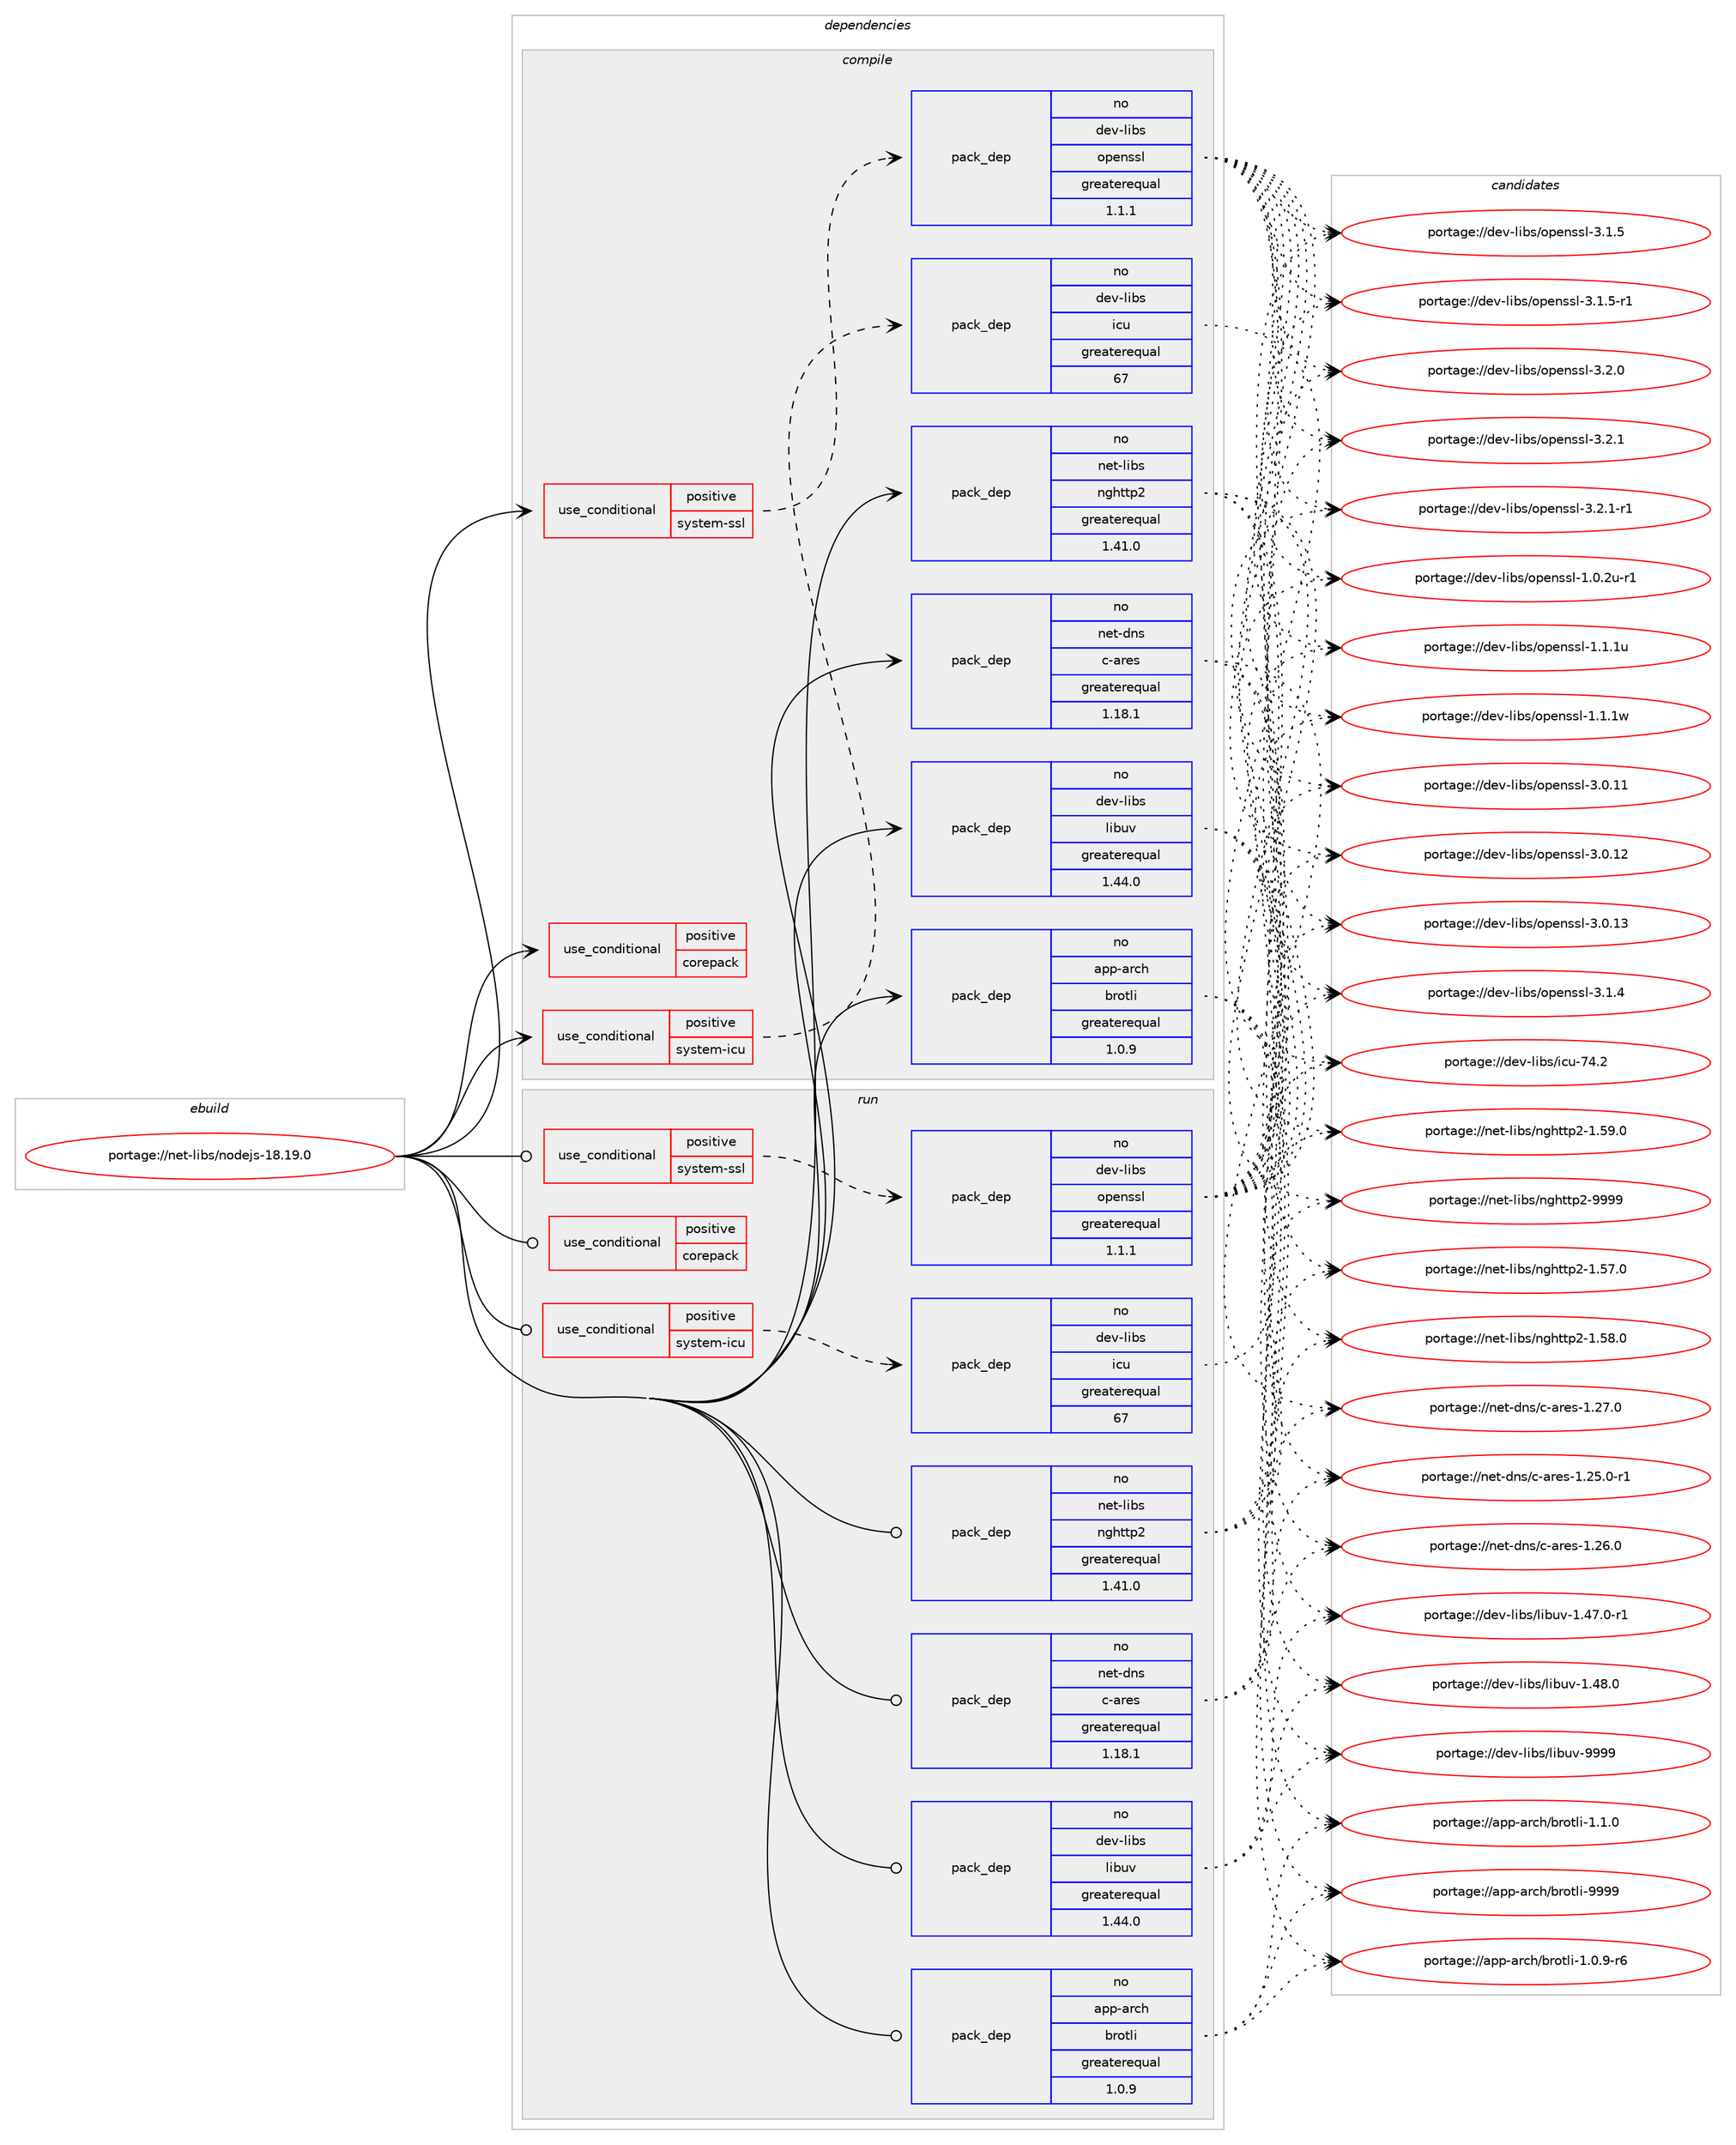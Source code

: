 digraph prolog {

# *************
# Graph options
# *************

newrank=true;
concentrate=true;
compound=true;
graph [rankdir=LR,fontname=Helvetica,fontsize=10,ranksep=1.5];#, ranksep=2.5, nodesep=0.2];
edge  [arrowhead=vee];
node  [fontname=Helvetica,fontsize=10];

# **********
# The ebuild
# **********

subgraph cluster_leftcol {
color=gray;
rank=same;
label=<<i>ebuild</i>>;
id [label="portage://net-libs/nodejs-18.19.0", color=red, width=4, href="../net-libs/nodejs-18.19.0.svg"];
}

# ****************
# The dependencies
# ****************

subgraph cluster_midcol {
color=gray;
label=<<i>dependencies</i>>;
subgraph cluster_compile {
fillcolor="#eeeeee";
style=filled;
label=<<i>compile</i>>;
subgraph cond2934 {
dependency4240 [label=<<TABLE BORDER="0" CELLBORDER="1" CELLSPACING="0" CELLPADDING="4"><TR><TD ROWSPAN="3" CELLPADDING="10">use_conditional</TD></TR><TR><TD>positive</TD></TR><TR><TD>corepack</TD></TR></TABLE>>, shape=none, color=red];
# *** BEGIN UNKNOWN DEPENDENCY TYPE (TODO) ***
# dependency4240 -> package_dependency(portage://net-libs/nodejs-18.19.0,install,weak,sys-apps,yarn,none,[,,],[],[])
# *** END UNKNOWN DEPENDENCY TYPE (TODO) ***

}
id:e -> dependency4240:w [weight=20,style="solid",arrowhead="vee"];
subgraph cond2935 {
dependency4241 [label=<<TABLE BORDER="0" CELLBORDER="1" CELLSPACING="0" CELLPADDING="4"><TR><TD ROWSPAN="3" CELLPADDING="10">use_conditional</TD></TR><TR><TD>positive</TD></TR><TR><TD>system-icu</TD></TR></TABLE>>, shape=none, color=red];
subgraph pack1254 {
dependency4242 [label=<<TABLE BORDER="0" CELLBORDER="1" CELLSPACING="0" CELLPADDING="4" WIDTH="220"><TR><TD ROWSPAN="6" CELLPADDING="30">pack_dep</TD></TR><TR><TD WIDTH="110">no</TD></TR><TR><TD>dev-libs</TD></TR><TR><TD>icu</TD></TR><TR><TD>greaterequal</TD></TR><TR><TD>67</TD></TR></TABLE>>, shape=none, color=blue];
}
dependency4241:e -> dependency4242:w [weight=20,style="dashed",arrowhead="vee"];
}
id:e -> dependency4241:w [weight=20,style="solid",arrowhead="vee"];
subgraph cond2936 {
dependency4243 [label=<<TABLE BORDER="0" CELLBORDER="1" CELLSPACING="0" CELLPADDING="4"><TR><TD ROWSPAN="3" CELLPADDING="10">use_conditional</TD></TR><TR><TD>positive</TD></TR><TR><TD>system-ssl</TD></TR></TABLE>>, shape=none, color=red];
subgraph pack1255 {
dependency4244 [label=<<TABLE BORDER="0" CELLBORDER="1" CELLSPACING="0" CELLPADDING="4" WIDTH="220"><TR><TD ROWSPAN="6" CELLPADDING="30">pack_dep</TD></TR><TR><TD WIDTH="110">no</TD></TR><TR><TD>dev-libs</TD></TR><TR><TD>openssl</TD></TR><TR><TD>greaterequal</TD></TR><TR><TD>1.1.1</TD></TR></TABLE>>, shape=none, color=blue];
}
dependency4243:e -> dependency4244:w [weight=20,style="dashed",arrowhead="vee"];
}
id:e -> dependency4243:w [weight=20,style="solid",arrowhead="vee"];
subgraph pack1256 {
dependency4245 [label=<<TABLE BORDER="0" CELLBORDER="1" CELLSPACING="0" CELLPADDING="4" WIDTH="220"><TR><TD ROWSPAN="6" CELLPADDING="30">pack_dep</TD></TR><TR><TD WIDTH="110">no</TD></TR><TR><TD>app-arch</TD></TR><TR><TD>brotli</TD></TR><TR><TD>greaterequal</TD></TR><TR><TD>1.0.9</TD></TR></TABLE>>, shape=none, color=blue];
}
id:e -> dependency4245:w [weight=20,style="solid",arrowhead="vee"];
subgraph pack1257 {
dependency4246 [label=<<TABLE BORDER="0" CELLBORDER="1" CELLSPACING="0" CELLPADDING="4" WIDTH="220"><TR><TD ROWSPAN="6" CELLPADDING="30">pack_dep</TD></TR><TR><TD WIDTH="110">no</TD></TR><TR><TD>dev-libs</TD></TR><TR><TD>libuv</TD></TR><TR><TD>greaterequal</TD></TR><TR><TD>1.44.0</TD></TR></TABLE>>, shape=none, color=blue];
}
id:e -> dependency4246:w [weight=20,style="solid",arrowhead="vee"];
subgraph pack1258 {
dependency4247 [label=<<TABLE BORDER="0" CELLBORDER="1" CELLSPACING="0" CELLPADDING="4" WIDTH="220"><TR><TD ROWSPAN="6" CELLPADDING="30">pack_dep</TD></TR><TR><TD WIDTH="110">no</TD></TR><TR><TD>net-dns</TD></TR><TR><TD>c-ares</TD></TR><TR><TD>greaterequal</TD></TR><TR><TD>1.18.1</TD></TR></TABLE>>, shape=none, color=blue];
}
id:e -> dependency4247:w [weight=20,style="solid",arrowhead="vee"];
subgraph pack1259 {
dependency4248 [label=<<TABLE BORDER="0" CELLBORDER="1" CELLSPACING="0" CELLPADDING="4" WIDTH="220"><TR><TD ROWSPAN="6" CELLPADDING="30">pack_dep</TD></TR><TR><TD WIDTH="110">no</TD></TR><TR><TD>net-libs</TD></TR><TR><TD>nghttp2</TD></TR><TR><TD>greaterequal</TD></TR><TR><TD>1.41.0</TD></TR></TABLE>>, shape=none, color=blue];
}
id:e -> dependency4248:w [weight=20,style="solid",arrowhead="vee"];
# *** BEGIN UNKNOWN DEPENDENCY TYPE (TODO) ***
# id -> package_dependency(portage://net-libs/nodejs-18.19.0,install,no,sys-devel,gcc,none,[,,],any_different_slot,[])
# *** END UNKNOWN DEPENDENCY TYPE (TODO) ***

# *** BEGIN UNKNOWN DEPENDENCY TYPE (TODO) ***
# id -> package_dependency(portage://net-libs/nodejs-18.19.0,install,no,sys-libs,zlib,none,[,,],[],[])
# *** END UNKNOWN DEPENDENCY TYPE (TODO) ***

}
subgraph cluster_compileandrun {
fillcolor="#eeeeee";
style=filled;
label=<<i>compile and run</i>>;
}
subgraph cluster_run {
fillcolor="#eeeeee";
style=filled;
label=<<i>run</i>>;
subgraph cond2937 {
dependency4249 [label=<<TABLE BORDER="0" CELLBORDER="1" CELLSPACING="0" CELLPADDING="4"><TR><TD ROWSPAN="3" CELLPADDING="10">use_conditional</TD></TR><TR><TD>positive</TD></TR><TR><TD>corepack</TD></TR></TABLE>>, shape=none, color=red];
# *** BEGIN UNKNOWN DEPENDENCY TYPE (TODO) ***
# dependency4249 -> package_dependency(portage://net-libs/nodejs-18.19.0,run,weak,sys-apps,yarn,none,[,,],[],[])
# *** END UNKNOWN DEPENDENCY TYPE (TODO) ***

}
id:e -> dependency4249:w [weight=20,style="solid",arrowhead="odot"];
subgraph cond2938 {
dependency4250 [label=<<TABLE BORDER="0" CELLBORDER="1" CELLSPACING="0" CELLPADDING="4"><TR><TD ROWSPAN="3" CELLPADDING="10">use_conditional</TD></TR><TR><TD>positive</TD></TR><TR><TD>system-icu</TD></TR></TABLE>>, shape=none, color=red];
subgraph pack1260 {
dependency4251 [label=<<TABLE BORDER="0" CELLBORDER="1" CELLSPACING="0" CELLPADDING="4" WIDTH="220"><TR><TD ROWSPAN="6" CELLPADDING="30">pack_dep</TD></TR><TR><TD WIDTH="110">no</TD></TR><TR><TD>dev-libs</TD></TR><TR><TD>icu</TD></TR><TR><TD>greaterequal</TD></TR><TR><TD>67</TD></TR></TABLE>>, shape=none, color=blue];
}
dependency4250:e -> dependency4251:w [weight=20,style="dashed",arrowhead="vee"];
}
id:e -> dependency4250:w [weight=20,style="solid",arrowhead="odot"];
subgraph cond2939 {
dependency4252 [label=<<TABLE BORDER="0" CELLBORDER="1" CELLSPACING="0" CELLPADDING="4"><TR><TD ROWSPAN="3" CELLPADDING="10">use_conditional</TD></TR><TR><TD>positive</TD></TR><TR><TD>system-ssl</TD></TR></TABLE>>, shape=none, color=red];
subgraph pack1261 {
dependency4253 [label=<<TABLE BORDER="0" CELLBORDER="1" CELLSPACING="0" CELLPADDING="4" WIDTH="220"><TR><TD ROWSPAN="6" CELLPADDING="30">pack_dep</TD></TR><TR><TD WIDTH="110">no</TD></TR><TR><TD>dev-libs</TD></TR><TR><TD>openssl</TD></TR><TR><TD>greaterequal</TD></TR><TR><TD>1.1.1</TD></TR></TABLE>>, shape=none, color=blue];
}
dependency4252:e -> dependency4253:w [weight=20,style="dashed",arrowhead="vee"];
}
id:e -> dependency4252:w [weight=20,style="solid",arrowhead="odot"];
subgraph pack1262 {
dependency4254 [label=<<TABLE BORDER="0" CELLBORDER="1" CELLSPACING="0" CELLPADDING="4" WIDTH="220"><TR><TD ROWSPAN="6" CELLPADDING="30">pack_dep</TD></TR><TR><TD WIDTH="110">no</TD></TR><TR><TD>app-arch</TD></TR><TR><TD>brotli</TD></TR><TR><TD>greaterequal</TD></TR><TR><TD>1.0.9</TD></TR></TABLE>>, shape=none, color=blue];
}
id:e -> dependency4254:w [weight=20,style="solid",arrowhead="odot"];
subgraph pack1263 {
dependency4255 [label=<<TABLE BORDER="0" CELLBORDER="1" CELLSPACING="0" CELLPADDING="4" WIDTH="220"><TR><TD ROWSPAN="6" CELLPADDING="30">pack_dep</TD></TR><TR><TD WIDTH="110">no</TD></TR><TR><TD>dev-libs</TD></TR><TR><TD>libuv</TD></TR><TR><TD>greaterequal</TD></TR><TR><TD>1.44.0</TD></TR></TABLE>>, shape=none, color=blue];
}
id:e -> dependency4255:w [weight=20,style="solid",arrowhead="odot"];
subgraph pack1264 {
dependency4256 [label=<<TABLE BORDER="0" CELLBORDER="1" CELLSPACING="0" CELLPADDING="4" WIDTH="220"><TR><TD ROWSPAN="6" CELLPADDING="30">pack_dep</TD></TR><TR><TD WIDTH="110">no</TD></TR><TR><TD>net-dns</TD></TR><TR><TD>c-ares</TD></TR><TR><TD>greaterequal</TD></TR><TR><TD>1.18.1</TD></TR></TABLE>>, shape=none, color=blue];
}
id:e -> dependency4256:w [weight=20,style="solid",arrowhead="odot"];
subgraph pack1265 {
dependency4257 [label=<<TABLE BORDER="0" CELLBORDER="1" CELLSPACING="0" CELLPADDING="4" WIDTH="220"><TR><TD ROWSPAN="6" CELLPADDING="30">pack_dep</TD></TR><TR><TD WIDTH="110">no</TD></TR><TR><TD>net-libs</TD></TR><TR><TD>nghttp2</TD></TR><TR><TD>greaterequal</TD></TR><TR><TD>1.41.0</TD></TR></TABLE>>, shape=none, color=blue];
}
id:e -> dependency4257:w [weight=20,style="solid",arrowhead="odot"];
# *** BEGIN UNKNOWN DEPENDENCY TYPE (TODO) ***
# id -> package_dependency(portage://net-libs/nodejs-18.19.0,run,no,sys-devel,gcc,none,[,,],any_different_slot,[])
# *** END UNKNOWN DEPENDENCY TYPE (TODO) ***

# *** BEGIN UNKNOWN DEPENDENCY TYPE (TODO) ***
# id -> package_dependency(portage://net-libs/nodejs-18.19.0,run,no,sys-libs,zlib,none,[,,],[],[])
# *** END UNKNOWN DEPENDENCY TYPE (TODO) ***

}
}

# **************
# The candidates
# **************

subgraph cluster_choices {
rank=same;
color=gray;
label=<<i>candidates</i>>;

subgraph choice1254 {
color=black;
nodesep=1;
choice100101118451081059811547105991174555524650 [label="portage://dev-libs/icu-74.2", color=red, width=4,href="../dev-libs/icu-74.2.svg"];
dependency4242:e -> choice100101118451081059811547105991174555524650:w [style=dotted,weight="100"];
}
subgraph choice1255 {
color=black;
nodesep=1;
choice1001011184510810598115471111121011101151151084549464846501174511449 [label="portage://dev-libs/openssl-1.0.2u-r1", color=red, width=4,href="../dev-libs/openssl-1.0.2u-r1.svg"];
choice100101118451081059811547111112101110115115108454946494649117 [label="portage://dev-libs/openssl-1.1.1u", color=red, width=4,href="../dev-libs/openssl-1.1.1u.svg"];
choice100101118451081059811547111112101110115115108454946494649119 [label="portage://dev-libs/openssl-1.1.1w", color=red, width=4,href="../dev-libs/openssl-1.1.1w.svg"];
choice10010111845108105981154711111210111011511510845514648464949 [label="portage://dev-libs/openssl-3.0.11", color=red, width=4,href="../dev-libs/openssl-3.0.11.svg"];
choice10010111845108105981154711111210111011511510845514648464950 [label="portage://dev-libs/openssl-3.0.12", color=red, width=4,href="../dev-libs/openssl-3.0.12.svg"];
choice10010111845108105981154711111210111011511510845514648464951 [label="portage://dev-libs/openssl-3.0.13", color=red, width=4,href="../dev-libs/openssl-3.0.13.svg"];
choice100101118451081059811547111112101110115115108455146494652 [label="portage://dev-libs/openssl-3.1.4", color=red, width=4,href="../dev-libs/openssl-3.1.4.svg"];
choice100101118451081059811547111112101110115115108455146494653 [label="portage://dev-libs/openssl-3.1.5", color=red, width=4,href="../dev-libs/openssl-3.1.5.svg"];
choice1001011184510810598115471111121011101151151084551464946534511449 [label="portage://dev-libs/openssl-3.1.5-r1", color=red, width=4,href="../dev-libs/openssl-3.1.5-r1.svg"];
choice100101118451081059811547111112101110115115108455146504648 [label="portage://dev-libs/openssl-3.2.0", color=red, width=4,href="../dev-libs/openssl-3.2.0.svg"];
choice100101118451081059811547111112101110115115108455146504649 [label="portage://dev-libs/openssl-3.2.1", color=red, width=4,href="../dev-libs/openssl-3.2.1.svg"];
choice1001011184510810598115471111121011101151151084551465046494511449 [label="portage://dev-libs/openssl-3.2.1-r1", color=red, width=4,href="../dev-libs/openssl-3.2.1-r1.svg"];
dependency4244:e -> choice1001011184510810598115471111121011101151151084549464846501174511449:w [style=dotted,weight="100"];
dependency4244:e -> choice100101118451081059811547111112101110115115108454946494649117:w [style=dotted,weight="100"];
dependency4244:e -> choice100101118451081059811547111112101110115115108454946494649119:w [style=dotted,weight="100"];
dependency4244:e -> choice10010111845108105981154711111210111011511510845514648464949:w [style=dotted,weight="100"];
dependency4244:e -> choice10010111845108105981154711111210111011511510845514648464950:w [style=dotted,weight="100"];
dependency4244:e -> choice10010111845108105981154711111210111011511510845514648464951:w [style=dotted,weight="100"];
dependency4244:e -> choice100101118451081059811547111112101110115115108455146494652:w [style=dotted,weight="100"];
dependency4244:e -> choice100101118451081059811547111112101110115115108455146494653:w [style=dotted,weight="100"];
dependency4244:e -> choice1001011184510810598115471111121011101151151084551464946534511449:w [style=dotted,weight="100"];
dependency4244:e -> choice100101118451081059811547111112101110115115108455146504648:w [style=dotted,weight="100"];
dependency4244:e -> choice100101118451081059811547111112101110115115108455146504649:w [style=dotted,weight="100"];
dependency4244:e -> choice1001011184510810598115471111121011101151151084551465046494511449:w [style=dotted,weight="100"];
}
subgraph choice1256 {
color=black;
nodesep=1;
choice9711211245971149910447981141111161081054549464846574511454 [label="portage://app-arch/brotli-1.0.9-r6", color=red, width=4,href="../app-arch/brotli-1.0.9-r6.svg"];
choice971121124597114991044798114111116108105454946494648 [label="portage://app-arch/brotli-1.1.0", color=red, width=4,href="../app-arch/brotli-1.1.0.svg"];
choice9711211245971149910447981141111161081054557575757 [label="portage://app-arch/brotli-9999", color=red, width=4,href="../app-arch/brotli-9999.svg"];
dependency4245:e -> choice9711211245971149910447981141111161081054549464846574511454:w [style=dotted,weight="100"];
dependency4245:e -> choice971121124597114991044798114111116108105454946494648:w [style=dotted,weight="100"];
dependency4245:e -> choice9711211245971149910447981141111161081054557575757:w [style=dotted,weight="100"];
}
subgraph choice1257 {
color=black;
nodesep=1;
choice10010111845108105981154710810598117118454946525546484511449 [label="portage://dev-libs/libuv-1.47.0-r1", color=red, width=4,href="../dev-libs/libuv-1.47.0-r1.svg"];
choice1001011184510810598115471081059811711845494652564648 [label="portage://dev-libs/libuv-1.48.0", color=red, width=4,href="../dev-libs/libuv-1.48.0.svg"];
choice100101118451081059811547108105981171184557575757 [label="portage://dev-libs/libuv-9999", color=red, width=4,href="../dev-libs/libuv-9999.svg"];
dependency4246:e -> choice10010111845108105981154710810598117118454946525546484511449:w [style=dotted,weight="100"];
dependency4246:e -> choice1001011184510810598115471081059811711845494652564648:w [style=dotted,weight="100"];
dependency4246:e -> choice100101118451081059811547108105981171184557575757:w [style=dotted,weight="100"];
}
subgraph choice1258 {
color=black;
nodesep=1;
choice1101011164510011011547994597114101115454946505346484511449 [label="portage://net-dns/c-ares-1.25.0-r1", color=red, width=4,href="../net-dns/c-ares-1.25.0-r1.svg"];
choice110101116451001101154799459711410111545494650544648 [label="portage://net-dns/c-ares-1.26.0", color=red, width=4,href="../net-dns/c-ares-1.26.0.svg"];
choice110101116451001101154799459711410111545494650554648 [label="portage://net-dns/c-ares-1.27.0", color=red, width=4,href="../net-dns/c-ares-1.27.0.svg"];
dependency4247:e -> choice1101011164510011011547994597114101115454946505346484511449:w [style=dotted,weight="100"];
dependency4247:e -> choice110101116451001101154799459711410111545494650544648:w [style=dotted,weight="100"];
dependency4247:e -> choice110101116451001101154799459711410111545494650554648:w [style=dotted,weight="100"];
}
subgraph choice1259 {
color=black;
nodesep=1;
choice1101011164510810598115471101031041161161125045494653554648 [label="portage://net-libs/nghttp2-1.57.0", color=red, width=4,href="../net-libs/nghttp2-1.57.0.svg"];
choice1101011164510810598115471101031041161161125045494653564648 [label="portage://net-libs/nghttp2-1.58.0", color=red, width=4,href="../net-libs/nghttp2-1.58.0.svg"];
choice1101011164510810598115471101031041161161125045494653574648 [label="portage://net-libs/nghttp2-1.59.0", color=red, width=4,href="../net-libs/nghttp2-1.59.0.svg"];
choice110101116451081059811547110103104116116112504557575757 [label="portage://net-libs/nghttp2-9999", color=red, width=4,href="../net-libs/nghttp2-9999.svg"];
dependency4248:e -> choice1101011164510810598115471101031041161161125045494653554648:w [style=dotted,weight="100"];
dependency4248:e -> choice1101011164510810598115471101031041161161125045494653564648:w [style=dotted,weight="100"];
dependency4248:e -> choice1101011164510810598115471101031041161161125045494653574648:w [style=dotted,weight="100"];
dependency4248:e -> choice110101116451081059811547110103104116116112504557575757:w [style=dotted,weight="100"];
}
subgraph choice1260 {
color=black;
nodesep=1;
choice100101118451081059811547105991174555524650 [label="portage://dev-libs/icu-74.2", color=red, width=4,href="../dev-libs/icu-74.2.svg"];
dependency4251:e -> choice100101118451081059811547105991174555524650:w [style=dotted,weight="100"];
}
subgraph choice1261 {
color=black;
nodesep=1;
choice1001011184510810598115471111121011101151151084549464846501174511449 [label="portage://dev-libs/openssl-1.0.2u-r1", color=red, width=4,href="../dev-libs/openssl-1.0.2u-r1.svg"];
choice100101118451081059811547111112101110115115108454946494649117 [label="portage://dev-libs/openssl-1.1.1u", color=red, width=4,href="../dev-libs/openssl-1.1.1u.svg"];
choice100101118451081059811547111112101110115115108454946494649119 [label="portage://dev-libs/openssl-1.1.1w", color=red, width=4,href="../dev-libs/openssl-1.1.1w.svg"];
choice10010111845108105981154711111210111011511510845514648464949 [label="portage://dev-libs/openssl-3.0.11", color=red, width=4,href="../dev-libs/openssl-3.0.11.svg"];
choice10010111845108105981154711111210111011511510845514648464950 [label="portage://dev-libs/openssl-3.0.12", color=red, width=4,href="../dev-libs/openssl-3.0.12.svg"];
choice10010111845108105981154711111210111011511510845514648464951 [label="portage://dev-libs/openssl-3.0.13", color=red, width=4,href="../dev-libs/openssl-3.0.13.svg"];
choice100101118451081059811547111112101110115115108455146494652 [label="portage://dev-libs/openssl-3.1.4", color=red, width=4,href="../dev-libs/openssl-3.1.4.svg"];
choice100101118451081059811547111112101110115115108455146494653 [label="portage://dev-libs/openssl-3.1.5", color=red, width=4,href="../dev-libs/openssl-3.1.5.svg"];
choice1001011184510810598115471111121011101151151084551464946534511449 [label="portage://dev-libs/openssl-3.1.5-r1", color=red, width=4,href="../dev-libs/openssl-3.1.5-r1.svg"];
choice100101118451081059811547111112101110115115108455146504648 [label="portage://dev-libs/openssl-3.2.0", color=red, width=4,href="../dev-libs/openssl-3.2.0.svg"];
choice100101118451081059811547111112101110115115108455146504649 [label="portage://dev-libs/openssl-3.2.1", color=red, width=4,href="../dev-libs/openssl-3.2.1.svg"];
choice1001011184510810598115471111121011101151151084551465046494511449 [label="portage://dev-libs/openssl-3.2.1-r1", color=red, width=4,href="../dev-libs/openssl-3.2.1-r1.svg"];
dependency4253:e -> choice1001011184510810598115471111121011101151151084549464846501174511449:w [style=dotted,weight="100"];
dependency4253:e -> choice100101118451081059811547111112101110115115108454946494649117:w [style=dotted,weight="100"];
dependency4253:e -> choice100101118451081059811547111112101110115115108454946494649119:w [style=dotted,weight="100"];
dependency4253:e -> choice10010111845108105981154711111210111011511510845514648464949:w [style=dotted,weight="100"];
dependency4253:e -> choice10010111845108105981154711111210111011511510845514648464950:w [style=dotted,weight="100"];
dependency4253:e -> choice10010111845108105981154711111210111011511510845514648464951:w [style=dotted,weight="100"];
dependency4253:e -> choice100101118451081059811547111112101110115115108455146494652:w [style=dotted,weight="100"];
dependency4253:e -> choice100101118451081059811547111112101110115115108455146494653:w [style=dotted,weight="100"];
dependency4253:e -> choice1001011184510810598115471111121011101151151084551464946534511449:w [style=dotted,weight="100"];
dependency4253:e -> choice100101118451081059811547111112101110115115108455146504648:w [style=dotted,weight="100"];
dependency4253:e -> choice100101118451081059811547111112101110115115108455146504649:w [style=dotted,weight="100"];
dependency4253:e -> choice1001011184510810598115471111121011101151151084551465046494511449:w [style=dotted,weight="100"];
}
subgraph choice1262 {
color=black;
nodesep=1;
choice9711211245971149910447981141111161081054549464846574511454 [label="portage://app-arch/brotli-1.0.9-r6", color=red, width=4,href="../app-arch/brotli-1.0.9-r6.svg"];
choice971121124597114991044798114111116108105454946494648 [label="portage://app-arch/brotli-1.1.0", color=red, width=4,href="../app-arch/brotli-1.1.0.svg"];
choice9711211245971149910447981141111161081054557575757 [label="portage://app-arch/brotli-9999", color=red, width=4,href="../app-arch/brotli-9999.svg"];
dependency4254:e -> choice9711211245971149910447981141111161081054549464846574511454:w [style=dotted,weight="100"];
dependency4254:e -> choice971121124597114991044798114111116108105454946494648:w [style=dotted,weight="100"];
dependency4254:e -> choice9711211245971149910447981141111161081054557575757:w [style=dotted,weight="100"];
}
subgraph choice1263 {
color=black;
nodesep=1;
choice10010111845108105981154710810598117118454946525546484511449 [label="portage://dev-libs/libuv-1.47.0-r1", color=red, width=4,href="../dev-libs/libuv-1.47.0-r1.svg"];
choice1001011184510810598115471081059811711845494652564648 [label="portage://dev-libs/libuv-1.48.0", color=red, width=4,href="../dev-libs/libuv-1.48.0.svg"];
choice100101118451081059811547108105981171184557575757 [label="portage://dev-libs/libuv-9999", color=red, width=4,href="../dev-libs/libuv-9999.svg"];
dependency4255:e -> choice10010111845108105981154710810598117118454946525546484511449:w [style=dotted,weight="100"];
dependency4255:e -> choice1001011184510810598115471081059811711845494652564648:w [style=dotted,weight="100"];
dependency4255:e -> choice100101118451081059811547108105981171184557575757:w [style=dotted,weight="100"];
}
subgraph choice1264 {
color=black;
nodesep=1;
choice1101011164510011011547994597114101115454946505346484511449 [label="portage://net-dns/c-ares-1.25.0-r1", color=red, width=4,href="../net-dns/c-ares-1.25.0-r1.svg"];
choice110101116451001101154799459711410111545494650544648 [label="portage://net-dns/c-ares-1.26.0", color=red, width=4,href="../net-dns/c-ares-1.26.0.svg"];
choice110101116451001101154799459711410111545494650554648 [label="portage://net-dns/c-ares-1.27.0", color=red, width=4,href="../net-dns/c-ares-1.27.0.svg"];
dependency4256:e -> choice1101011164510011011547994597114101115454946505346484511449:w [style=dotted,weight="100"];
dependency4256:e -> choice110101116451001101154799459711410111545494650544648:w [style=dotted,weight="100"];
dependency4256:e -> choice110101116451001101154799459711410111545494650554648:w [style=dotted,weight="100"];
}
subgraph choice1265 {
color=black;
nodesep=1;
choice1101011164510810598115471101031041161161125045494653554648 [label="portage://net-libs/nghttp2-1.57.0", color=red, width=4,href="../net-libs/nghttp2-1.57.0.svg"];
choice1101011164510810598115471101031041161161125045494653564648 [label="portage://net-libs/nghttp2-1.58.0", color=red, width=4,href="../net-libs/nghttp2-1.58.0.svg"];
choice1101011164510810598115471101031041161161125045494653574648 [label="portage://net-libs/nghttp2-1.59.0", color=red, width=4,href="../net-libs/nghttp2-1.59.0.svg"];
choice110101116451081059811547110103104116116112504557575757 [label="portage://net-libs/nghttp2-9999", color=red, width=4,href="../net-libs/nghttp2-9999.svg"];
dependency4257:e -> choice1101011164510810598115471101031041161161125045494653554648:w [style=dotted,weight="100"];
dependency4257:e -> choice1101011164510810598115471101031041161161125045494653564648:w [style=dotted,weight="100"];
dependency4257:e -> choice1101011164510810598115471101031041161161125045494653574648:w [style=dotted,weight="100"];
dependency4257:e -> choice110101116451081059811547110103104116116112504557575757:w [style=dotted,weight="100"];
}
}

}
